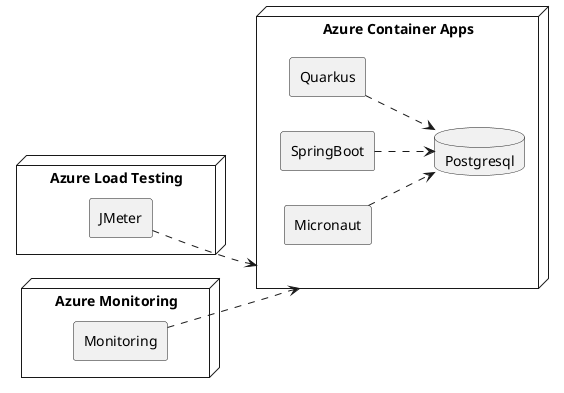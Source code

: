 @startuml

left to right direction

node "Azure Load Testing" as load {
    agent "JMeter" as jmeter
}

node "Azure Monitoring" as monitor {
    agent "Monitoring" as monitoring
}

node "Azure Container Apps" as aca {
    agent "Quarkus" as appQuarkus
    agent "SpringBoot" as appSpringBoot
    agent "Micronaut" as appMicronaut
    database "Postgresql" as fightPostgresql
    appQuarkus ..> fightPostgresql
    appSpringBoot ..> fightPostgresql
    appMicronaut ..> fightPostgresql
}

jmeter ..> aca
monitoring ..> aca

@enduml
